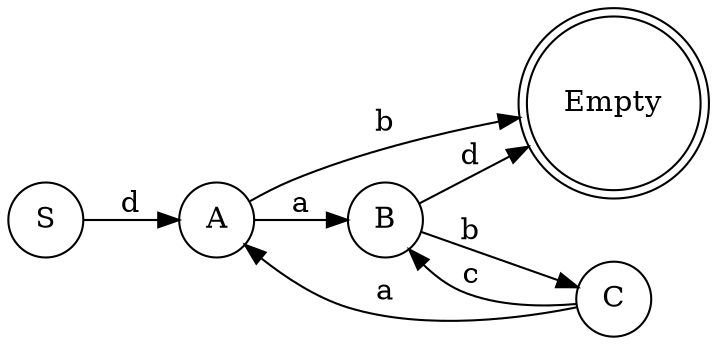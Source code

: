 digraph finite_state_machine {
    rankdir=LR;
    size="8,5"
    node [shape = circle];
    Empty [shape=doublecircle];
A -> B[ label = "a" ];
A -> Empty[ label = "b" ];
B -> C[ label = "b" ];
B -> Empty[ label = "d" ];
S -> A[ label = "d" ];
C -> B[ label = "c" ];
C -> A[ label = "a" ];
}